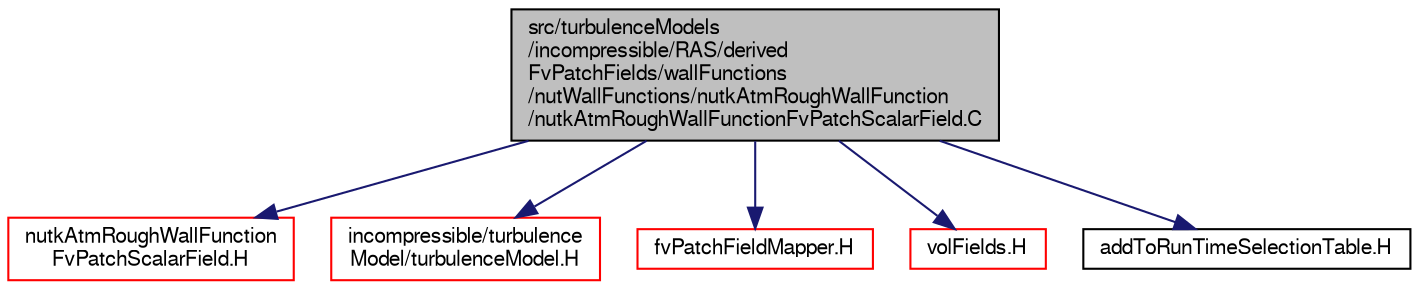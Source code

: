 digraph "src/turbulenceModels/incompressible/RAS/derivedFvPatchFields/wallFunctions/nutWallFunctions/nutkAtmRoughWallFunction/nutkAtmRoughWallFunctionFvPatchScalarField.C"
{
  bgcolor="transparent";
  edge [fontname="FreeSans",fontsize="10",labelfontname="FreeSans",labelfontsize="10"];
  node [fontname="FreeSans",fontsize="10",shape=record];
  Node0 [label="src/turbulenceModels\l/incompressible/RAS/derived\lFvPatchFields/wallFunctions\l/nutWallFunctions/nutkAtmRoughWallFunction\l/nutkAtmRoughWallFunctionFvPatchScalarField.C",height=0.2,width=0.4,color="black", fillcolor="grey75", style="filled", fontcolor="black"];
  Node0 -> Node1 [color="midnightblue",fontsize="10",style="solid",fontname="FreeSans"];
  Node1 [label="nutkAtmRoughWallFunction\lFvPatchScalarField.H",height=0.2,width=0.4,color="red",URL="$a40352.html"];
  Node0 -> Node3 [color="midnightblue",fontsize="10",style="solid",fontname="FreeSans"];
  Node3 [label="incompressible/turbulence\lModel/turbulenceModel.H",height=0.2,width=0.4,color="red",URL="$a40271.html"];
  Node0 -> Node306 [color="midnightblue",fontsize="10",style="solid",fontname="FreeSans"];
  Node306 [label="fvPatchFieldMapper.H",height=0.2,width=0.4,color="red",URL="$a02468.html"];
  Node0 -> Node67 [color="midnightblue",fontsize="10",style="solid",fontname="FreeSans"];
  Node67 [label="volFields.H",height=0.2,width=0.4,color="red",URL="$a02750.html"];
  Node0 -> Node307 [color="midnightblue",fontsize="10",style="solid",fontname="FreeSans"];
  Node307 [label="addToRunTimeSelectionTable.H",height=0.2,width=0.4,color="black",URL="$a09263.html",tooltip="Macros for easy insertion into run-time selection tables. "];
}
